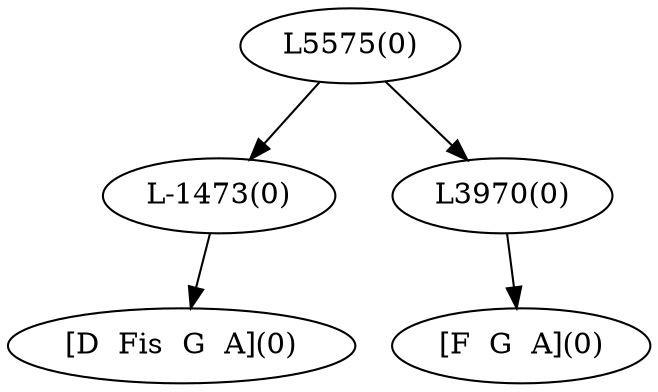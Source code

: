 digraph sample{
"L-1473(0)"->"[D  Fis  G  A](0)"
"L3970(0)"->"[F  G  A](0)"
"L5575(0)"->"L-1473(0)"
"L5575(0)"->"L3970(0)"
{rank = min; "L5575(0)"}
{rank = same; "L-1473(0)"; "L3970(0)";}
{rank = max; "[D  Fis  G  A](0)"; "[F  G  A](0)";}
}